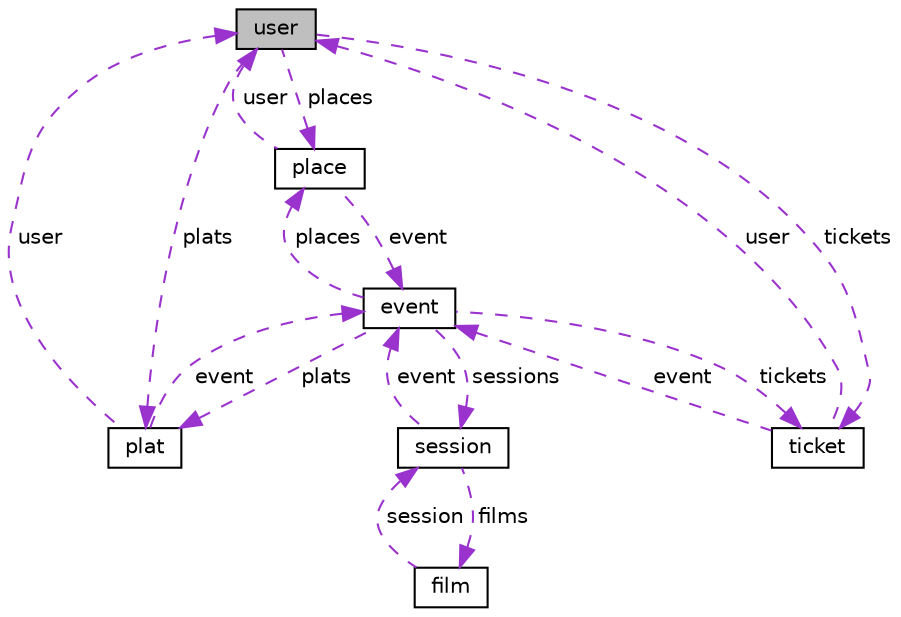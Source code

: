digraph "user"
{
 // LATEX_PDF_SIZE
  edge [fontname="Helvetica",fontsize="10",labelfontname="Helvetica",labelfontsize="10"];
  node [fontname="Helvetica",fontsize="10",shape=record];
  Node1 [label="user",height=0.2,width=0.4,color="black", fillcolor="grey75", style="filled", fontcolor="black",tooltip=" "];
  Node2 -> Node1 [dir="back",color="darkorchid3",fontsize="10",style="dashed",label=" places" ,fontname="Helvetica"];
  Node2 [label="place",height=0.2,width=0.4,color="black", fillcolor="white", style="filled",URL="$structplace.html",tooltip=" "];
  Node3 -> Node2 [dir="back",color="darkorchid3",fontsize="10",style="dashed",label=" event" ,fontname="Helvetica"];
  Node3 [label="event",height=0.2,width=0.4,color="black", fillcolor="white", style="filled",URL="$structevent.html",tooltip=" "];
  Node2 -> Node3 [dir="back",color="darkorchid3",fontsize="10",style="dashed",label=" places" ,fontname="Helvetica"];
  Node4 -> Node3 [dir="back",color="darkorchid3",fontsize="10",style="dashed",label=" sessions" ,fontname="Helvetica"];
  Node4 [label="session",height=0.2,width=0.4,color="black", fillcolor="white", style="filled",URL="$structsession.html",tooltip=" "];
  Node5 -> Node4 [dir="back",color="darkorchid3",fontsize="10",style="dashed",label=" films" ,fontname="Helvetica"];
  Node5 [label="film",height=0.2,width=0.4,color="black", fillcolor="white", style="filled",URL="$structfilm.html",tooltip=" "];
  Node4 -> Node5 [dir="back",color="darkorchid3",fontsize="10",style="dashed",label=" session" ,fontname="Helvetica"];
  Node3 -> Node4 [dir="back",color="darkorchid3",fontsize="10",style="dashed",label=" event" ,fontname="Helvetica"];
  Node6 -> Node3 [dir="back",color="darkorchid3",fontsize="10",style="dashed",label=" tickets" ,fontname="Helvetica"];
  Node6 [label="ticket",height=0.2,width=0.4,color="black", fillcolor="white", style="filled",URL="$structticket.html",tooltip=" "];
  Node3 -> Node6 [dir="back",color="darkorchid3",fontsize="10",style="dashed",label=" event" ,fontname="Helvetica"];
  Node1 -> Node6 [dir="back",color="darkorchid3",fontsize="10",style="dashed",label=" user" ,fontname="Helvetica"];
  Node7 -> Node3 [dir="back",color="darkorchid3",fontsize="10",style="dashed",label=" plats" ,fontname="Helvetica"];
  Node7 [label="plat",height=0.2,width=0.4,color="black", fillcolor="white", style="filled",URL="$structplat.html",tooltip=" "];
  Node3 -> Node7 [dir="back",color="darkorchid3",fontsize="10",style="dashed",label=" event" ,fontname="Helvetica"];
  Node1 -> Node7 [dir="back",color="darkorchid3",fontsize="10",style="dashed",label=" user" ,fontname="Helvetica"];
  Node1 -> Node2 [dir="back",color="darkorchid3",fontsize="10",style="dashed",label=" user" ,fontname="Helvetica"];
  Node6 -> Node1 [dir="back",color="darkorchid3",fontsize="10",style="dashed",label=" tickets" ,fontname="Helvetica"];
  Node7 -> Node1 [dir="back",color="darkorchid3",fontsize="10",style="dashed",label=" plats" ,fontname="Helvetica"];
}
